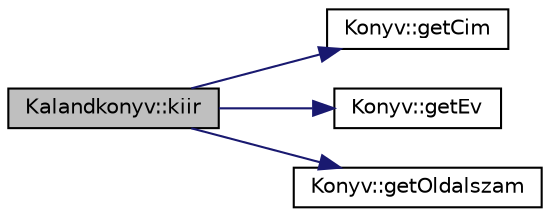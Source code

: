 digraph "Kalandkonyv::kiir"
{
 // LATEX_PDF_SIZE
  edge [fontname="Helvetica",fontsize="10",labelfontname="Helvetica",labelfontsize="10"];
  node [fontname="Helvetica",fontsize="10",shape=record];
  rankdir="LR";
  Node1 [label="Kalandkonyv::kiir",height=0.2,width=0.4,color="black", fillcolor="grey75", style="filled", fontcolor="black",tooltip="Kiírja a könyv adatait."];
  Node1 -> Node2 [color="midnightblue",fontsize="10",style="solid",fontname="Helvetica"];
  Node2 [label="Konyv::getCim",height=0.2,width=0.4,color="black", fillcolor="white", style="filled",URL="$class_konyv.html#a927526e36a270f6cd1c161c9fcdcc9a2",tooltip="Getter függvény a könyv címéhez."];
  Node1 -> Node3 [color="midnightblue",fontsize="10",style="solid",fontname="Helvetica"];
  Node3 [label="Konyv::getEv",height=0.2,width=0.4,color="black", fillcolor="white", style="filled",URL="$class_konyv.html#a385371ddd48f3001bffa4eb40e530744",tooltip="Getter függvény a könyv kiadásának évehez."];
  Node1 -> Node4 [color="midnightblue",fontsize="10",style="solid",fontname="Helvetica"];
  Node4 [label="Konyv::getOldalszam",height=0.2,width=0.4,color="black", fillcolor="white", style="filled",URL="$class_konyv.html#a87d1ca796713863b16c7782c1597152b",tooltip="Getter függvény a könyv oldalainak számához."];
}
